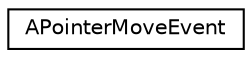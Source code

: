 digraph "Graphical Class Hierarchy"
{
 // LATEX_PDF_SIZE
  edge [fontname="Helvetica",fontsize="10",labelfontname="Helvetica",labelfontsize="10"];
  node [fontname="Helvetica",fontsize="10",shape=record];
  rankdir="LR";
  Node0 [label="APointerMoveEvent",height=0.2,width=0.4,color="black", fillcolor="white", style="filled",URL="$structAPointerMoveEvent.html",tooltip="Pointing method move event."];
}
